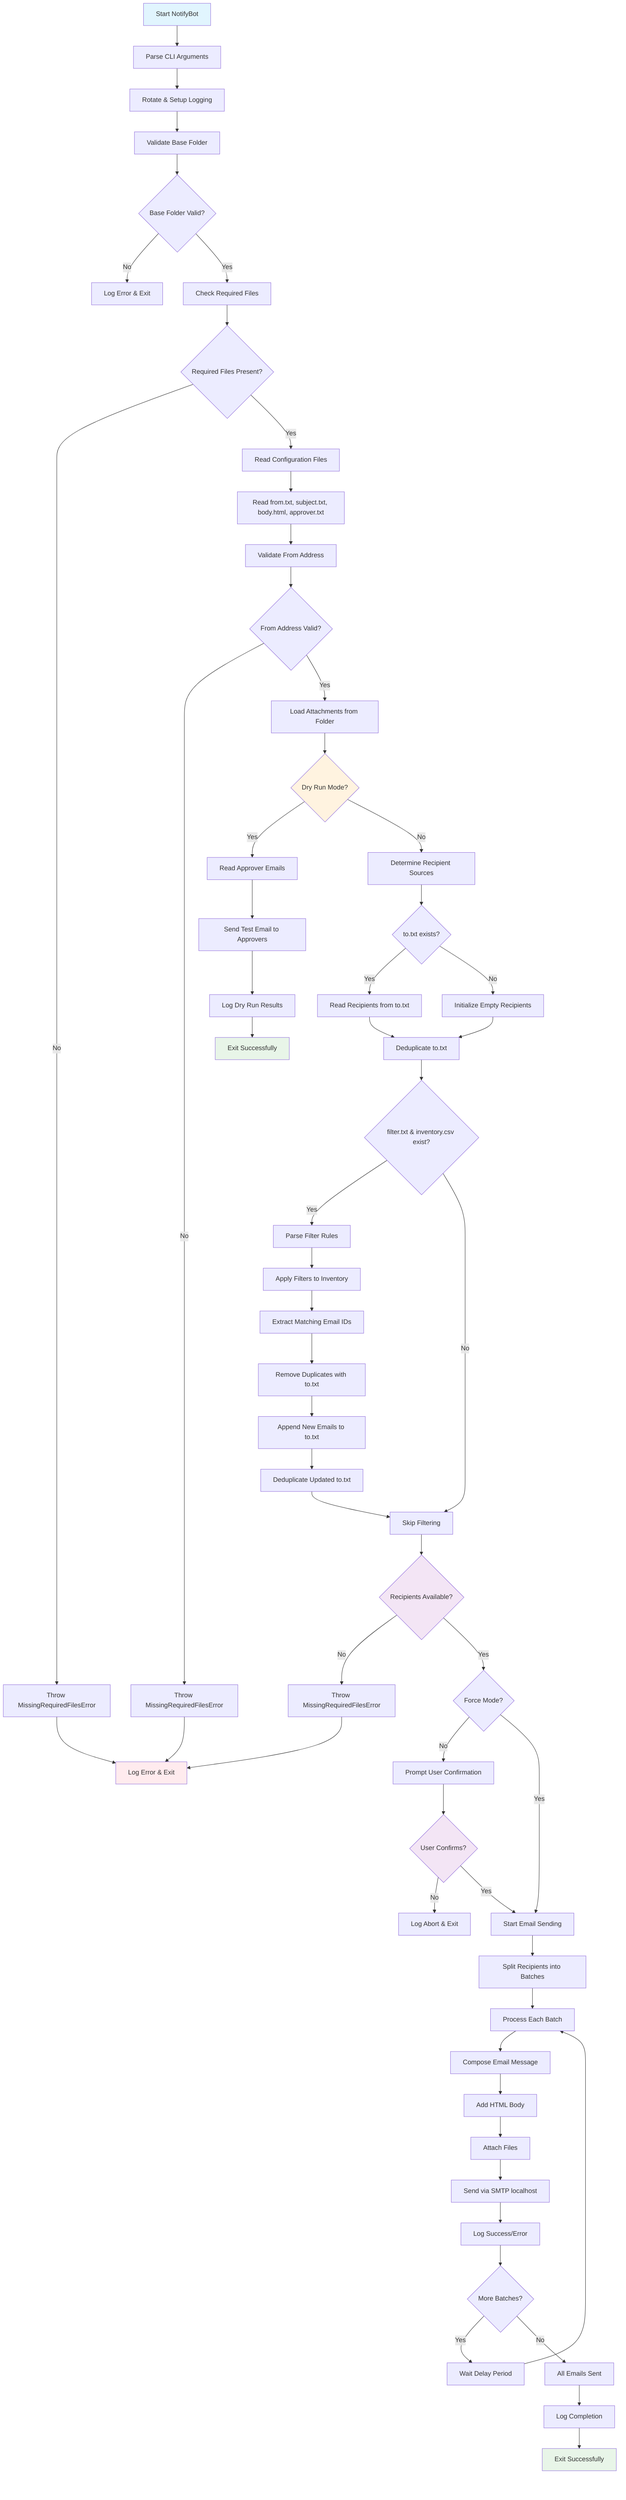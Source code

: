 flowchart TD
    A[Start NotifyBot] --> B[Parse CLI Arguments]
    B --> C[Rotate & Setup Logging]
    C --> D[Validate Base Folder]
    D --> E{Base Folder Valid?}
    E -->|No| F[Log Error & Exit]
    E -->|Yes| G[Check Required Files]
    
    G --> H{Required Files Present?}
    H -->|No| I[Throw MissingRequiredFilesError]
    H -->|Yes| J[Read Configuration Files]
    
    J --> K[Read from.txt, subject.txt, body.html, approver.txt]
    K --> L[Validate From Address]
    L --> M{From Address Valid?}
    M -->|No| N[Throw MissingRequiredFilesError]
    M -->|Yes| O[Load Attachments from Folder]
    
    O --> P{Dry Run Mode?}
    P -->|Yes| Q[Read Approver Emails]
    P -->|No| R[Determine Recipient Sources]
    
    Q --> S[Send Test Email to Approvers]
    S --> T[Log Dry Run Results]
    T --> U[Exit Successfully]
    
    R --> V{to.txt exists?}
    V -->|Yes| W[Read Recipients from to.txt]
    V -->|No| X[Initialize Empty Recipients]
    
    W --> Y[Deduplicate to.txt]
    X --> Y
    Y --> Z{filter.txt & inventory.csv exist?}
    
    Z -->|Yes| AA[Parse Filter Rules]
    Z -->|No| BB[Skip Filtering]
    
    AA --> CC[Apply Filters to Inventory]
    CC --> DD[Extract Matching Email IDs]
    DD --> EE[Remove Duplicates with to.txt]
    EE --> FF[Append New Emails to to.txt]
    FF --> GG[Deduplicate Updated to.txt]
    GG --> BB
    
    BB --> HH{Recipients Available?}
    HH -->|No| II[Throw MissingRequiredFilesError]
    HH -->|Yes| JJ{Force Mode?}
    
    JJ -->|No| KK[Prompt User Confirmation]
    JJ -->|Yes| LL[Start Email Sending]
    
    KK --> MM{User Confirms?}
    MM -->|No| NN[Log Abort & Exit]
    MM -->|Yes| LL
    
    LL --> OO[Split Recipients into Batches]
    OO --> PP[Process Each Batch]
    PP --> QQ[Compose Email Message]
    QQ --> RR[Add HTML Body]
    RR --> SS[Attach Files]
    SS --> TT[Send via SMTP localhost]
    TT --> UU[Log Success/Error]
    UU --> VV{More Batches?}
    VV -->|Yes| WW[Wait Delay Period]
    WW --> PP
    VV -->|No| XX[All Emails Sent]
    
    XX --> YY[Log Completion]
    YY --> ZZ[Exit Successfully]
    
    I --> AAA[Log Error & Exit]
    N --> AAA
    II --> AAA
    
    style A fill:#e1f5fe
    style P fill:#fff3e0
    style HH fill:#f3e5f5
    style MM fill:#f3e5f5
    style U fill:#e8f5e8
    style ZZ fill:#e8f5e8
    style AAA fill:#ffebee